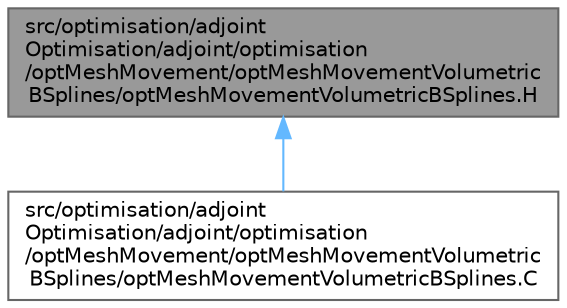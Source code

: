digraph "src/optimisation/adjointOptimisation/adjoint/optimisation/optMeshMovement/optMeshMovementVolumetricBSplines/optMeshMovementVolumetricBSplines.H"
{
 // LATEX_PDF_SIZE
  bgcolor="transparent";
  edge [fontname=Helvetica,fontsize=10,labelfontname=Helvetica,labelfontsize=10];
  node [fontname=Helvetica,fontsize=10,shape=box,height=0.2,width=0.4];
  Node1 [id="Node000001",label="src/optimisation/adjoint\lOptimisation/adjoint/optimisation\l/optMeshMovement/optMeshMovementVolumetric\lBSplines/optMeshMovementVolumetricBSplines.H",height=0.2,width=0.4,color="gray40", fillcolor="grey60", style="filled", fontcolor="black",tooltip=" "];
  Node1 -> Node2 [id="edge1_Node000001_Node000002",dir="back",color="steelblue1",style="solid",tooltip=" "];
  Node2 [id="Node000002",label="src/optimisation/adjoint\lOptimisation/adjoint/optimisation\l/optMeshMovement/optMeshMovementVolumetric\lBSplines/optMeshMovementVolumetricBSplines.C",height=0.2,width=0.4,color="grey40", fillcolor="white", style="filled",URL="$optMeshMovementVolumetricBSplines_8C.html",tooltip=" "];
}
